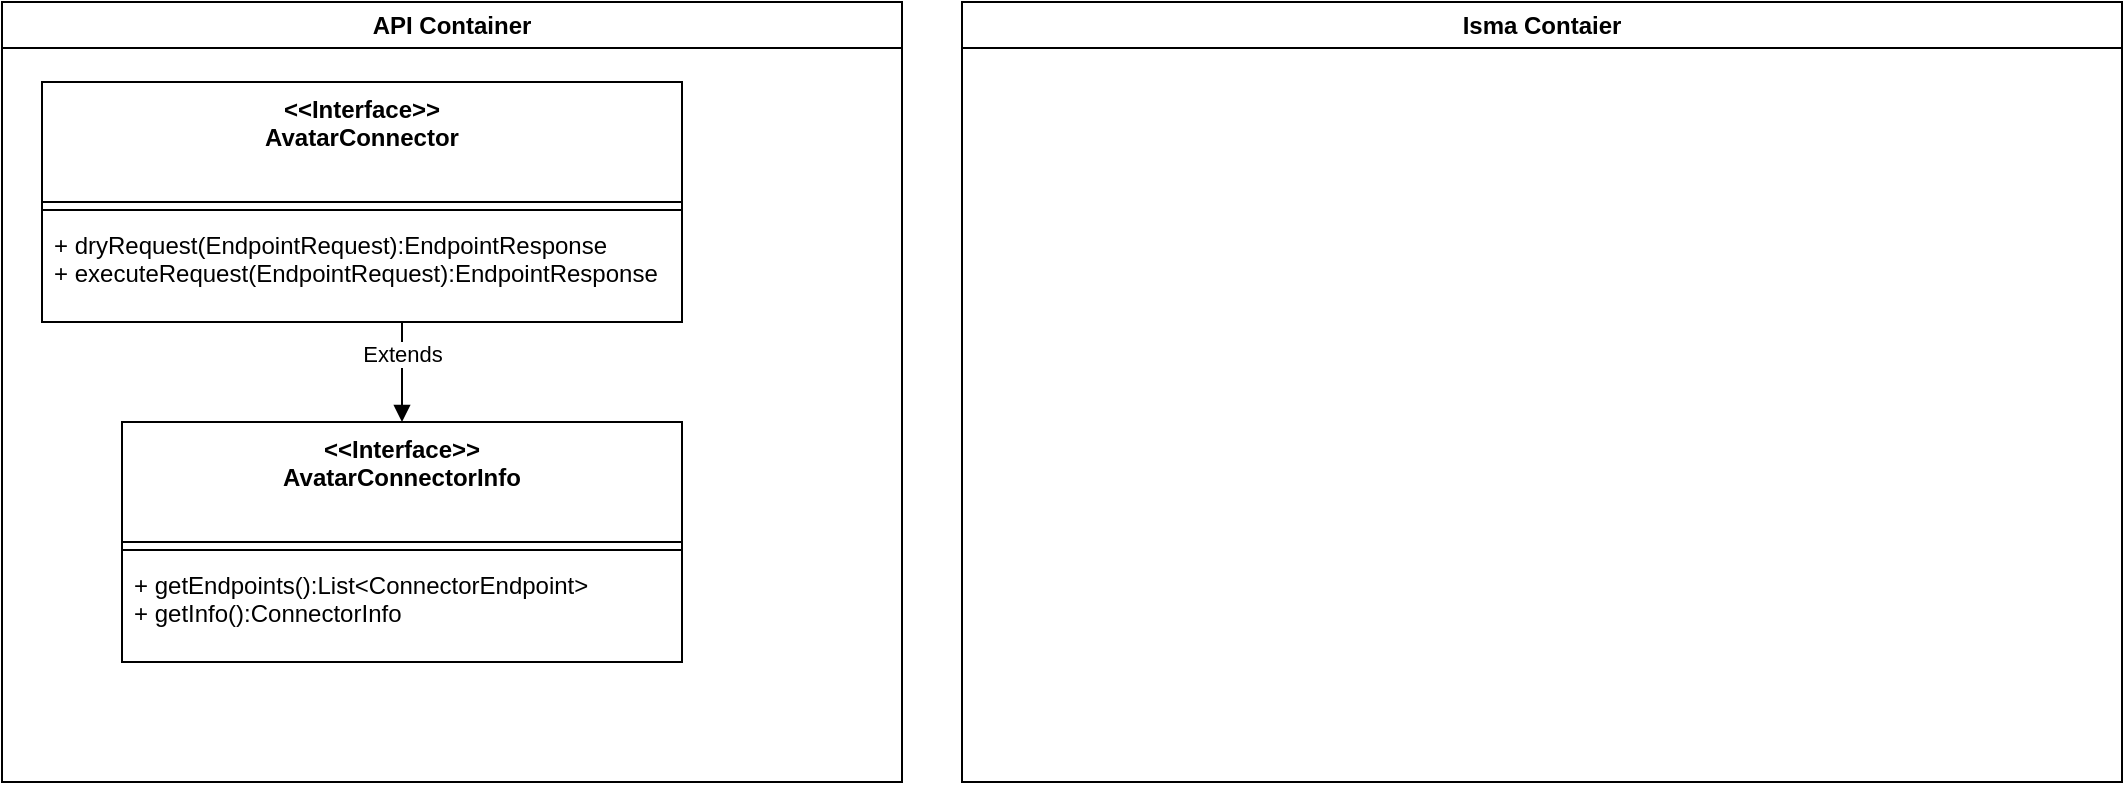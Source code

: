 <mxfile version="26.3.0">
  <diagram id="C5RBs43oDa-KdzZeNtuy" name="Page-1">
    <mxGraphModel dx="2253" dy="945" grid="1" gridSize="10" guides="1" tooltips="1" connect="1" arrows="1" fold="1" page="1" pageScale="1" pageWidth="827" pageHeight="1169" math="0" shadow="0">
      <root>
        <mxCell id="WIyWlLk6GJQsqaUBKTNV-0" />
        <mxCell id="WIyWlLk6GJQsqaUBKTNV-1" parent="WIyWlLk6GJQsqaUBKTNV-0" />
        <mxCell id="YxOy0pmNRRjboRJVO0OH-23" value="Isma Contaier" style="swimlane;whiteSpace=wrap;html=1;" vertex="1" parent="WIyWlLk6GJQsqaUBKTNV-1">
          <mxGeometry x="200" y="20" width="580" height="390" as="geometry" />
        </mxCell>
        <mxCell id="YxOy0pmNRRjboRJVO0OH-12" value="API Container" style="swimlane;whiteSpace=wrap;html=1;" vertex="1" parent="WIyWlLk6GJQsqaUBKTNV-1">
          <mxGeometry x="-280" y="20" width="450" height="390" as="geometry" />
        </mxCell>
        <mxCell id="YxOy0pmNRRjboRJVO0OH-15" value="&amp;lt;&amp;lt;Interface&amp;gt;&amp;gt;&lt;div&gt;AvatarConnector&lt;/div&gt;" style="swimlane;fontStyle=1;align=center;verticalAlign=top;childLayout=stackLayout;horizontal=1;startSize=60;horizontalStack=0;resizeParent=1;resizeParentMax=0;resizeLast=0;collapsible=1;marginBottom=0;whiteSpace=wrap;html=1;fillStyle=auto;" vertex="1" parent="YxOy0pmNRRjboRJVO0OH-12">
          <mxGeometry x="20" y="40" width="320" height="120" as="geometry">
            <mxRectangle x="60" y="50" width="120" height="40" as="alternateBounds" />
          </mxGeometry>
        </mxCell>
        <mxCell id="YxOy0pmNRRjboRJVO0OH-17" value="" style="line;strokeWidth=1;fillColor=none;align=left;verticalAlign=middle;spacingTop=-1;spacingLeft=3;spacingRight=3;rotatable=0;labelPosition=right;points=[];portConstraint=eastwest;strokeColor=inherit;" vertex="1" parent="YxOy0pmNRRjboRJVO0OH-15">
          <mxGeometry y="60" width="320" height="8" as="geometry" />
        </mxCell>
        <mxCell id="YxOy0pmNRRjboRJVO0OH-18" value="+ dryRequest(EndpointRequest):EndpointResponse&lt;div&gt;+ executeRequest(EndpointRequest):EndpointResponse&amp;nbsp;&lt;/div&gt;" style="text;strokeColor=none;fillColor=none;align=left;verticalAlign=top;spacingLeft=4;spacingRight=4;overflow=hidden;rotatable=0;points=[[0,0.5],[1,0.5]];portConstraint=eastwest;whiteSpace=wrap;html=1;" vertex="1" parent="YxOy0pmNRRjboRJVO0OH-15">
          <mxGeometry y="68" width="320" height="52" as="geometry" />
        </mxCell>
        <mxCell id="YxOy0pmNRRjboRJVO0OH-19" value="&amp;lt;&amp;lt;Interface&amp;gt;&amp;gt;&lt;div&gt;AvatarConnectorInfo&lt;/div&gt;" style="swimlane;fontStyle=1;align=center;verticalAlign=top;childLayout=stackLayout;horizontal=1;startSize=60;horizontalStack=0;resizeParent=1;resizeParentMax=0;resizeLast=0;collapsible=1;marginBottom=0;whiteSpace=wrap;html=1;fillStyle=auto;" vertex="1" parent="YxOy0pmNRRjboRJVO0OH-12">
          <mxGeometry x="60" y="210" width="280" height="120" as="geometry">
            <mxRectangle x="60" y="50" width="120" height="40" as="alternateBounds" />
          </mxGeometry>
        </mxCell>
        <mxCell id="YxOy0pmNRRjboRJVO0OH-20" value="" style="line;strokeWidth=1;fillColor=none;align=left;verticalAlign=middle;spacingTop=-1;spacingLeft=3;spacingRight=3;rotatable=0;labelPosition=right;points=[];portConstraint=eastwest;strokeColor=inherit;" vertex="1" parent="YxOy0pmNRRjboRJVO0OH-19">
          <mxGeometry y="60" width="280" height="8" as="geometry" />
        </mxCell>
        <mxCell id="YxOy0pmNRRjboRJVO0OH-21" value="+ getEndpoints():List&amp;lt;ConnectorEndpoint&amp;gt;&lt;div&gt;+ getInfo():ConnectorInfo&amp;nbsp;&lt;/div&gt;" style="text;strokeColor=none;fillColor=none;align=left;verticalAlign=top;spacingLeft=4;spacingRight=4;overflow=hidden;rotatable=0;points=[[0,0.5],[1,0.5]];portConstraint=eastwest;whiteSpace=wrap;html=1;" vertex="1" parent="YxOy0pmNRRjboRJVO0OH-19">
          <mxGeometry y="68" width="280" height="52" as="geometry" />
        </mxCell>
        <mxCell id="YxOy0pmNRRjboRJVO0OH-24" value="Extends" style="html=1;verticalAlign=bottom;endArrow=block;curved=0;rounded=0;entryX=0.5;entryY=0;entryDx=0;entryDy=0;" edge="1" parent="YxOy0pmNRRjboRJVO0OH-12" target="YxOy0pmNRRjboRJVO0OH-19">
          <mxGeometry width="80" relative="1" as="geometry">
            <mxPoint x="200" y="160" as="sourcePoint" />
            <mxPoint x="290" y="380.5" as="targetPoint" />
          </mxGeometry>
        </mxCell>
      </root>
    </mxGraphModel>
  </diagram>
</mxfile>
